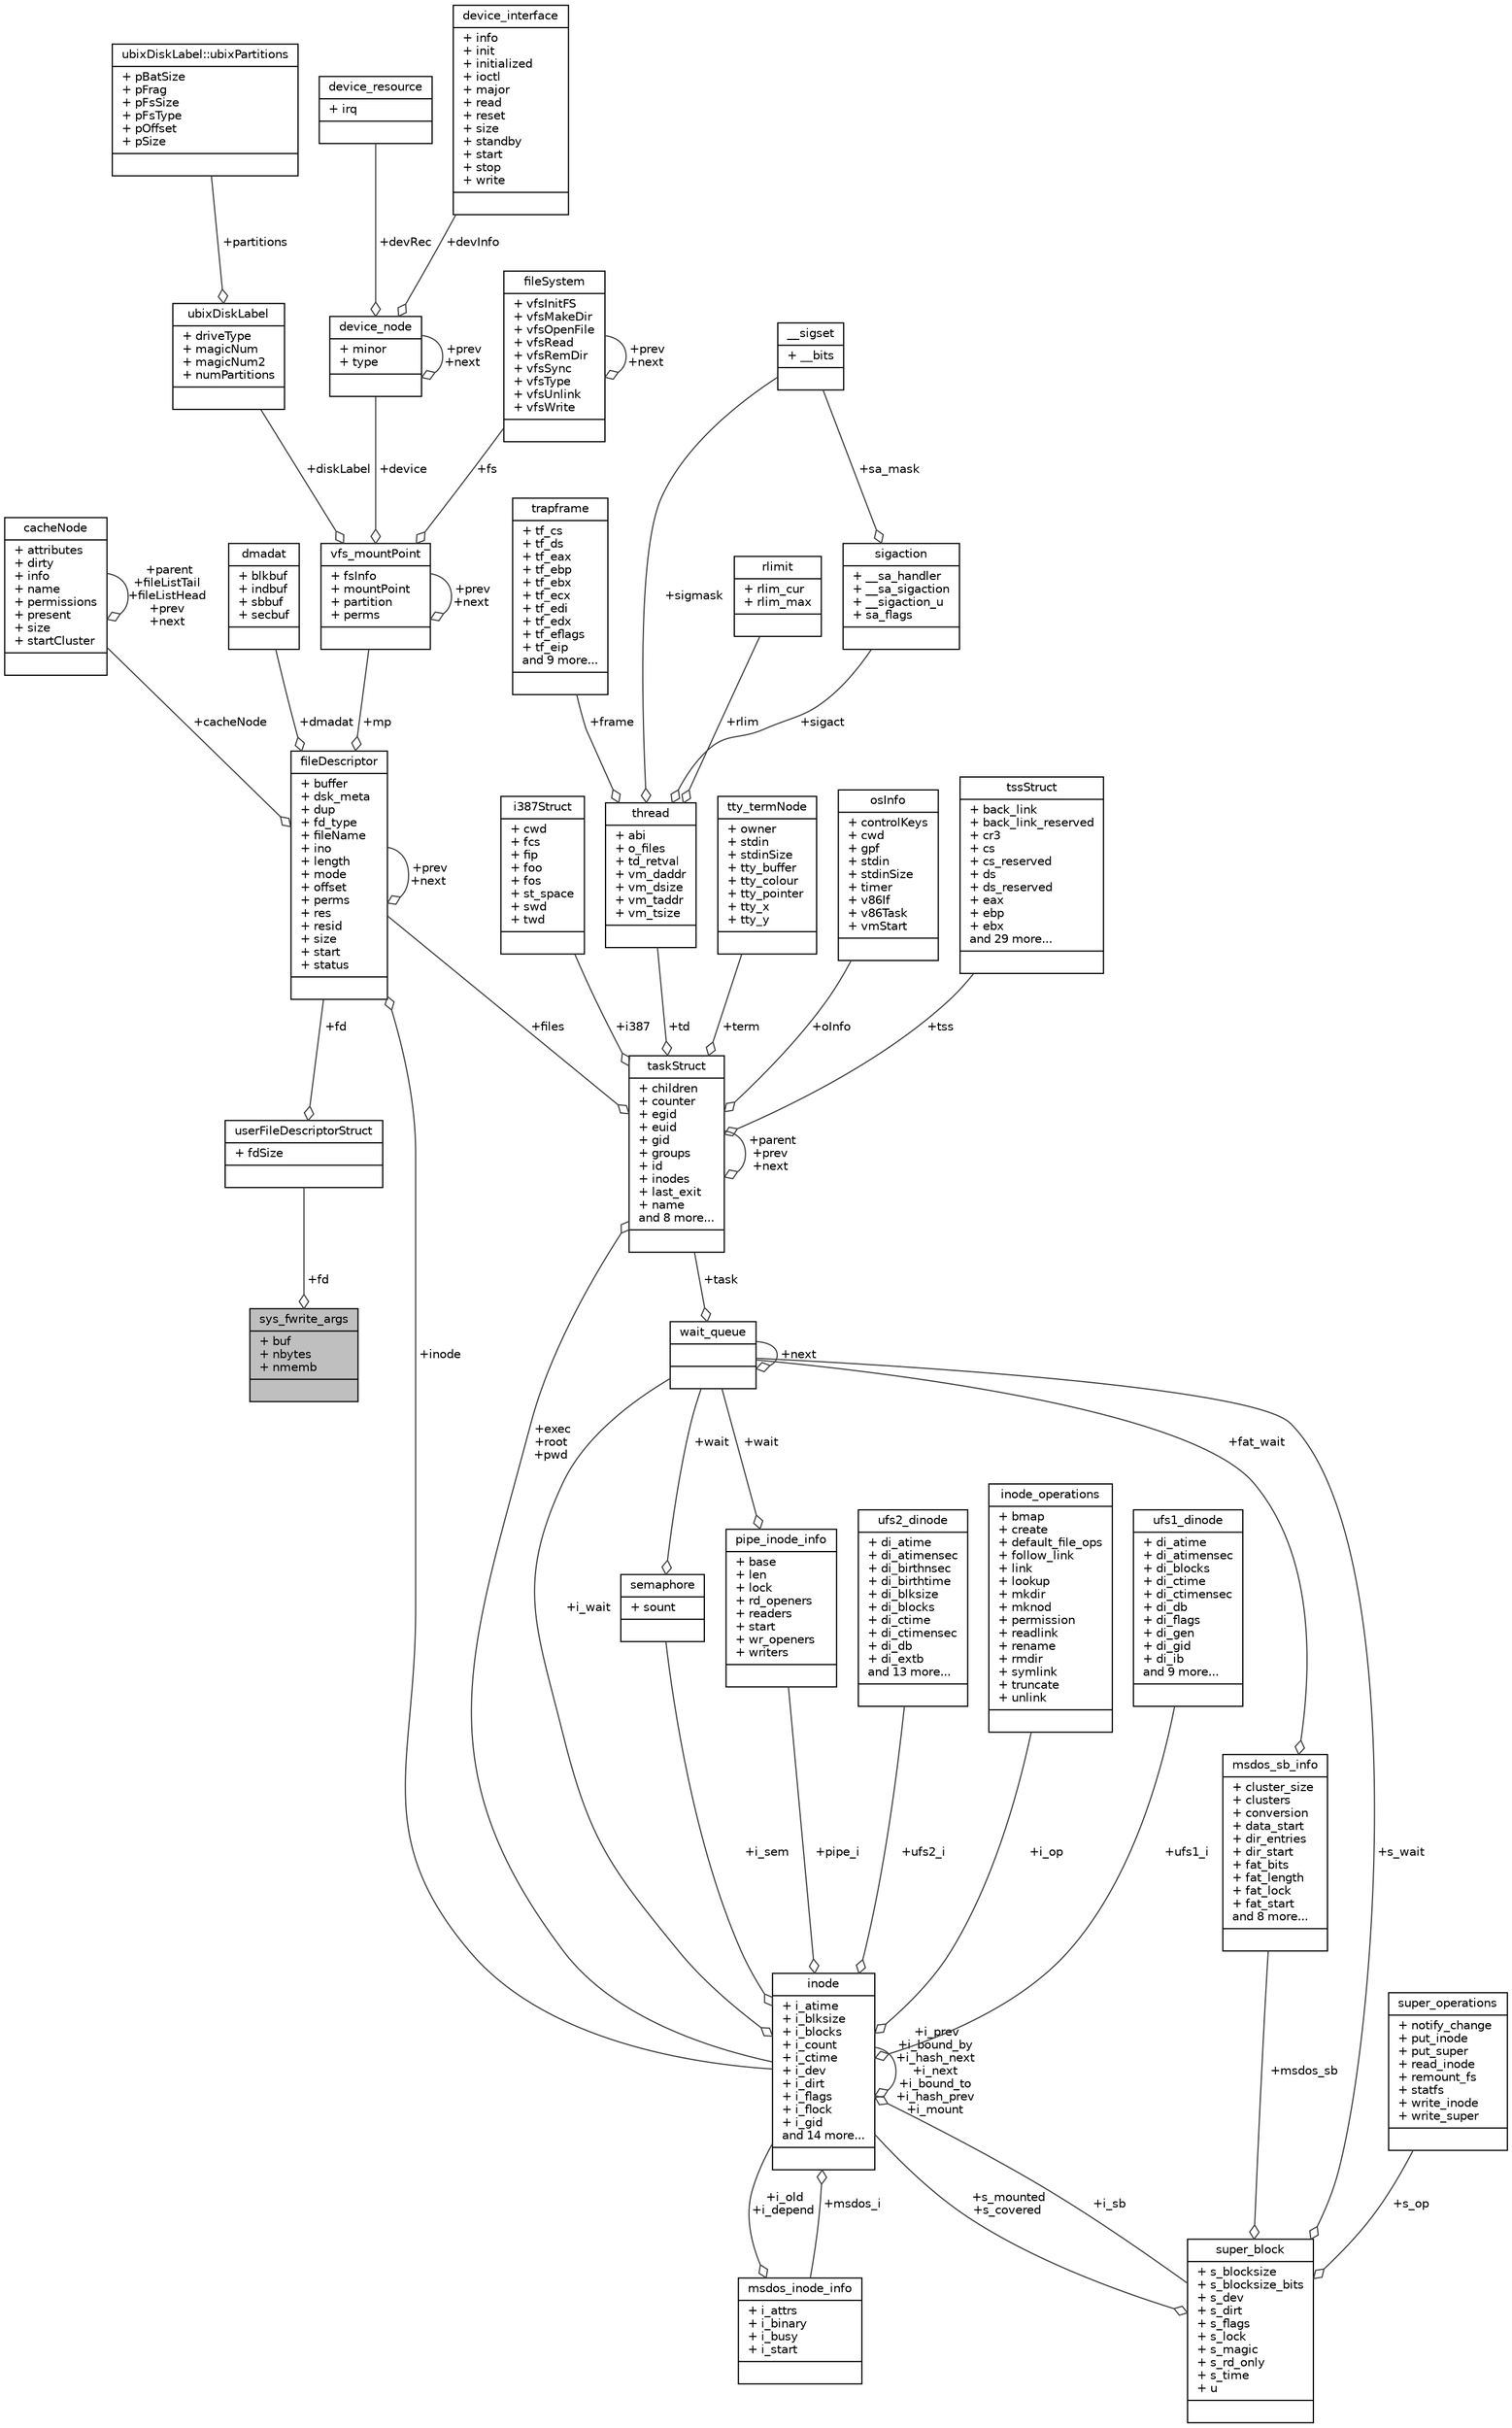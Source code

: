 digraph "sys_fwrite_args"
{
 // LATEX_PDF_SIZE
  edge [fontname="Helvetica",fontsize="10",labelfontname="Helvetica",labelfontsize="10"];
  node [fontname="Helvetica",fontsize="10",shape=record];
  Node1 [label="{sys_fwrite_args\n|+ buf\l+ nbytes\l+ nmemb\l|}",height=0.2,width=0.4,color="black", fillcolor="grey75", style="filled", fontcolor="black",tooltip=" "];
  Node2 -> Node1 [color="grey25",fontsize="10",style="solid",label=" +fd" ,arrowhead="odiamond",fontname="Helvetica"];
  Node2 [label="{userFileDescriptorStruct\n|+ fdSize\l|}",height=0.2,width=0.4,color="black", fillcolor="white", style="filled",URL="$structuserFileDescriptorStruct.html",tooltip=" "];
  Node3 -> Node2 [color="grey25",fontsize="10",style="solid",label=" +fd" ,arrowhead="odiamond",fontname="Helvetica"];
  Node3 [label="{fileDescriptor\n|+ buffer\l+ dsk_meta\l+ dup\l+ fd_type\l+ fileName\l+ ino\l+ length\l+ mode\l+ offset\l+ perms\l+ res\l+ resid\l+ size\l+ start\l+ status\l|}",height=0.2,width=0.4,color="black", fillcolor="white", style="filled",URL="$structfileDescriptor.html",tooltip=" "];
  Node4 -> Node3 [color="grey25",fontsize="10",style="solid",label=" +inode" ,arrowhead="odiamond",fontname="Helvetica"];
  Node4 [label="{inode\n|+ i_atime\l+ i_blksize\l+ i_blocks\l+ i_count\l+ i_ctime\l+ i_dev\l+ i_dirt\l+ i_flags\l+ i_flock\l+ i_gid\land 14 more...\l|}",height=0.2,width=0.4,color="black", fillcolor="white", style="filled",URL="$structinode.html",tooltip=" "];
  Node5 -> Node4 [color="grey25",fontsize="10",style="solid",label=" +msdos_i" ,arrowhead="odiamond",fontname="Helvetica"];
  Node5 [label="{msdos_inode_info\n|+ i_attrs\l+ i_binary\l+ i_busy\l+ i_start\l|}",height=0.2,width=0.4,color="black", fillcolor="white", style="filled",URL="$structmsdos__inode__info.html",tooltip=" "];
  Node4 -> Node5 [color="grey25",fontsize="10",style="solid",label=" +i_old\n+i_depend" ,arrowhead="odiamond",fontname="Helvetica"];
  Node6 -> Node4 [color="grey25",fontsize="10",style="solid",label=" +i_sb" ,arrowhead="odiamond",fontname="Helvetica"];
  Node6 [label="{super_block\n|+ s_blocksize\l+ s_blocksize_bits\l+ s_dev\l+ s_dirt\l+ s_flags\l+ s_lock\l+ s_magic\l+ s_rd_only\l+ s_time\l+ u\l|}",height=0.2,width=0.4,color="black", fillcolor="white", style="filled",URL="$structsuper__block.html",tooltip=" "];
  Node7 -> Node6 [color="grey25",fontsize="10",style="solid",label=" +msdos_sb" ,arrowhead="odiamond",fontname="Helvetica"];
  Node7 [label="{msdos_sb_info\n|+ cluster_size\l+ clusters\l+ conversion\l+ data_start\l+ dir_entries\l+ dir_start\l+ fat_bits\l+ fat_length\l+ fat_lock\l+ fat_start\land 8 more...\l|}",height=0.2,width=0.4,color="black", fillcolor="white", style="filled",URL="$structmsdos__sb__info.html",tooltip=" "];
  Node8 -> Node7 [color="grey25",fontsize="10",style="solid",label=" +fat_wait" ,arrowhead="odiamond",fontname="Helvetica"];
  Node8 [label="{wait_queue\n||}",height=0.2,width=0.4,color="black", fillcolor="white", style="filled",URL="$structwait__queue.html",tooltip=" "];
  Node9 -> Node8 [color="grey25",fontsize="10",style="solid",label=" +task" ,arrowhead="odiamond",fontname="Helvetica"];
  Node9 [label="{taskStruct\n|+ children\l+ counter\l+ egid\l+ euid\l+ gid\l+ groups\l+ id\l+ inodes\l+ last_exit\l+ name\land 8 more...\l|}",height=0.2,width=0.4,color="black", fillcolor="white", style="filled",URL="$structtaskStruct.html",tooltip=" "];
  Node4 -> Node9 [color="grey25",fontsize="10",style="solid",label=" +exec\n+root\n+pwd" ,arrowhead="odiamond",fontname="Helvetica"];
  Node9 -> Node9 [color="grey25",fontsize="10",style="solid",label=" +parent\n+prev\n+next" ,arrowhead="odiamond",fontname="Helvetica"];
  Node10 -> Node9 [color="grey25",fontsize="10",style="solid",label=" +i387" ,arrowhead="odiamond",fontname="Helvetica"];
  Node10 [label="{i387Struct\n|+ cwd\l+ fcs\l+ fip\l+ foo\l+ fos\l+ st_space\l+ swd\l+ twd\l|}",height=0.2,width=0.4,color="black", fillcolor="white", style="filled",URL="$structi387Struct.html",tooltip=" "];
  Node11 -> Node9 [color="grey25",fontsize="10",style="solid",label=" +td" ,arrowhead="odiamond",fontname="Helvetica"];
  Node11 [label="{thread\n|+ abi\l+ o_files\l+ td_retval\l+ vm_daddr\l+ vm_dsize\l+ vm_taddr\l+ vm_tsize\l|}",height=0.2,width=0.4,color="black", fillcolor="white", style="filled",URL="$structthread.html",tooltip=" "];
  Node12 -> Node11 [color="grey25",fontsize="10",style="solid",label=" +frame" ,arrowhead="odiamond",fontname="Helvetica"];
  Node12 [label="{trapframe\n|+ tf_cs\l+ tf_ds\l+ tf_eax\l+ tf_ebp\l+ tf_ebx\l+ tf_ecx\l+ tf_edi\l+ tf_edx\l+ tf_eflags\l+ tf_eip\land 9 more...\l|}",height=0.2,width=0.4,color="black", fillcolor="white", style="filled",URL="$structtrapframe.html",tooltip=" "];
  Node13 -> Node11 [color="grey25",fontsize="10",style="solid",label=" +sigmask" ,arrowhead="odiamond",fontname="Helvetica"];
  Node13 [label="{__sigset\n|+ __bits\l|}",height=0.2,width=0.4,color="black", fillcolor="white", style="filled",URL="$struct____sigset.html",tooltip=" "];
  Node14 -> Node11 [color="grey25",fontsize="10",style="solid",label=" +rlim" ,arrowhead="odiamond",fontname="Helvetica"];
  Node14 [label="{rlimit\n|+ rlim_cur\l+ rlim_max\l|}",height=0.2,width=0.4,color="black", fillcolor="white", style="filled",URL="$structrlimit.html",tooltip=" "];
  Node15 -> Node11 [color="grey25",fontsize="10",style="solid",label=" +sigact" ,arrowhead="odiamond",fontname="Helvetica"];
  Node15 [label="{sigaction\n|+ __sa_handler\l+ __sa_sigaction\l+ __sigaction_u\l+ sa_flags\l|}",height=0.2,width=0.4,color="black", fillcolor="white", style="filled",URL="$structsigaction.html",tooltip=" "];
  Node13 -> Node15 [color="grey25",fontsize="10",style="solid",label=" +sa_mask" ,arrowhead="odiamond",fontname="Helvetica"];
  Node3 -> Node9 [color="grey25",fontsize="10",style="solid",label=" +files" ,arrowhead="odiamond",fontname="Helvetica"];
  Node16 -> Node9 [color="grey25",fontsize="10",style="solid",label=" +term" ,arrowhead="odiamond",fontname="Helvetica"];
  Node16 [label="{tty_termNode\n|+ owner\l+ stdin\l+ stdinSize\l+ tty_buffer\l+ tty_colour\l+ tty_pointer\l+ tty_x\l+ tty_y\l|}",height=0.2,width=0.4,color="black", fillcolor="white", style="filled",URL="$structtty__termNode.html",tooltip=" "];
  Node17 -> Node9 [color="grey25",fontsize="10",style="solid",label=" +oInfo" ,arrowhead="odiamond",fontname="Helvetica"];
  Node17 [label="{osInfo\n|+ controlKeys\l+ cwd\l+ gpf\l+ stdin\l+ stdinSize\l+ timer\l+ v86If\l+ v86Task\l+ vmStart\l|}",height=0.2,width=0.4,color="black", fillcolor="white", style="filled",URL="$structosInfo.html",tooltip=" "];
  Node18 -> Node9 [color="grey25",fontsize="10",style="solid",label=" +tss" ,arrowhead="odiamond",fontname="Helvetica"];
  Node18 [label="{tssStruct\n|+ back_link\l+ back_link_reserved\l+ cr3\l+ cs\l+ cs_reserved\l+ ds\l+ ds_reserved\l+ eax\l+ ebp\l+ ebx\land 29 more...\l|}",height=0.2,width=0.4,color="black", fillcolor="white", style="filled",URL="$structtssStruct.html",tooltip=" "];
  Node8 -> Node8 [color="grey25",fontsize="10",style="solid",label=" +next" ,arrowhead="odiamond",fontname="Helvetica"];
  Node4 -> Node6 [color="grey25",fontsize="10",style="solid",label=" +s_mounted\n+s_covered" ,arrowhead="odiamond",fontname="Helvetica"];
  Node8 -> Node6 [color="grey25",fontsize="10",style="solid",label=" +s_wait" ,arrowhead="odiamond",fontname="Helvetica"];
  Node19 -> Node6 [color="grey25",fontsize="10",style="solid",label=" +s_op" ,arrowhead="odiamond",fontname="Helvetica"];
  Node19 [label="{super_operations\n|+ notify_change\l+ put_inode\l+ put_super\l+ read_inode\l+ remount_fs\l+ statfs\l+ write_inode\l+ write_super\l|}",height=0.2,width=0.4,color="black", fillcolor="white", style="filled",URL="$structsuper__operations.html",tooltip=" "];
  Node4 -> Node4 [color="grey25",fontsize="10",style="solid",label=" +i_prev\n+i_bound_by\n+i_hash_next\n+i_next\n+i_bound_to\n+i_hash_prev\n+i_mount" ,arrowhead="odiamond",fontname="Helvetica"];
  Node20 -> Node4 [color="grey25",fontsize="10",style="solid",label=" +i_sem" ,arrowhead="odiamond",fontname="Helvetica"];
  Node20 [label="{semaphore\n|+ sount\l|}",height=0.2,width=0.4,color="black", fillcolor="white", style="filled",URL="$structsemaphore.html",tooltip=" "];
  Node8 -> Node20 [color="grey25",fontsize="10",style="solid",label=" +wait" ,arrowhead="odiamond",fontname="Helvetica"];
  Node21 -> Node4 [color="grey25",fontsize="10",style="solid",label=" +pipe_i" ,arrowhead="odiamond",fontname="Helvetica"];
  Node21 [label="{pipe_inode_info\n|+ base\l+ len\l+ lock\l+ rd_openers\l+ readers\l+ start\l+ wr_openers\l+ writers\l|}",height=0.2,width=0.4,color="black", fillcolor="white", style="filled",URL="$structpipe__inode__info.html",tooltip=" "];
  Node8 -> Node21 [color="grey25",fontsize="10",style="solid",label=" +wait" ,arrowhead="odiamond",fontname="Helvetica"];
  Node22 -> Node4 [color="grey25",fontsize="10",style="solid",label=" +ufs2_i" ,arrowhead="odiamond",fontname="Helvetica"];
  Node22 [label="{ufs2_dinode\n|+ di_atime\l+ di_atimensec\l+ di_birthnsec\l+ di_birthtime\l+ di_blksize\l+ di_blocks\l+ di_ctime\l+ di_ctimensec\l+ di_db\l+ di_extb\land 13 more...\l|}",height=0.2,width=0.4,color="black", fillcolor="white", style="filled",URL="$structufs2__dinode.html",tooltip=" "];
  Node8 -> Node4 [color="grey25",fontsize="10",style="solid",label=" +i_wait" ,arrowhead="odiamond",fontname="Helvetica"];
  Node23 -> Node4 [color="grey25",fontsize="10",style="solid",label=" +i_op" ,arrowhead="odiamond",fontname="Helvetica"];
  Node23 [label="{inode_operations\n|+ bmap\l+ create\l+ default_file_ops\l+ follow_link\l+ link\l+ lookup\l+ mkdir\l+ mknod\l+ permission\l+ readlink\l+ rename\l+ rmdir\l+ symlink\l+ truncate\l+ unlink\l|}",height=0.2,width=0.4,color="black", fillcolor="white", style="filled",URL="$structinode__operations.html",tooltip=" "];
  Node24 -> Node4 [color="grey25",fontsize="10",style="solid",label=" +ufs1_i" ,arrowhead="odiamond",fontname="Helvetica"];
  Node24 [label="{ufs1_dinode\n|+ di_atime\l+ di_atimensec\l+ di_blocks\l+ di_ctime\l+ di_ctimensec\l+ di_db\l+ di_flags\l+ di_gen\l+ di_gid\l+ di_ib\land 9 more...\l|}",height=0.2,width=0.4,color="black", fillcolor="white", style="filled",URL="$structufs1__dinode.html",tooltip=" "];
  Node25 -> Node3 [color="grey25",fontsize="10",style="solid",label=" +cacheNode" ,arrowhead="odiamond",fontname="Helvetica"];
  Node25 [label="{cacheNode\n|+ attributes\l+ dirty\l+ info\l+ name\l+ permissions\l+ present\l+ size\l+ startCluster\l|}",height=0.2,width=0.4,color="black", fillcolor="white", style="filled",URL="$structcacheNode.html",tooltip=" "];
  Node25 -> Node25 [color="grey25",fontsize="10",style="solid",label=" +parent\n+fileListTail\n+fileListHead\n+prev\n+next" ,arrowhead="odiamond",fontname="Helvetica"];
  Node3 -> Node3 [color="grey25",fontsize="10",style="solid",label=" +prev\n+next" ,arrowhead="odiamond",fontname="Helvetica"];
  Node26 -> Node3 [color="grey25",fontsize="10",style="solid",label=" +dmadat" ,arrowhead="odiamond",fontname="Helvetica"];
  Node26 [label="{dmadat\n|+ blkbuf\l+ indbuf\l+ sbbuf\l+ secbuf\l|}",height=0.2,width=0.4,color="black", fillcolor="white", style="filled",URL="$structdmadat.html",tooltip=" "];
  Node27 -> Node3 [color="grey25",fontsize="10",style="solid",label=" +mp" ,arrowhead="odiamond",fontname="Helvetica"];
  Node27 [label="{vfs_mountPoint\n|+ fsInfo\l+ mountPoint\l+ partition\l+ perms\l|}",height=0.2,width=0.4,color="black", fillcolor="white", style="filled",URL="$structvfs__mountPoint.html",tooltip=" "];
  Node28 -> Node27 [color="grey25",fontsize="10",style="solid",label=" +diskLabel" ,arrowhead="odiamond",fontname="Helvetica"];
  Node28 [label="{ubixDiskLabel\n|+ driveType\l+ magicNum\l+ magicNum2\l+ numPartitions\l|}",height=0.2,width=0.4,color="black", fillcolor="white", style="filled",URL="$structubixDiskLabel.html",tooltip=" "];
  Node29 -> Node28 [color="grey25",fontsize="10",style="solid",label=" +partitions" ,arrowhead="odiamond",fontname="Helvetica"];
  Node29 [label="{ubixDiskLabel::ubixPartitions\n|+ pBatSize\l+ pFrag\l+ pFsSize\l+ pFsType\l+ pOffset\l+ pSize\l|}",height=0.2,width=0.4,color="black", fillcolor="white", style="filled",URL="$structubixDiskLabel_1_1ubixPartitions.html",tooltip=" "];
  Node30 -> Node27 [color="grey25",fontsize="10",style="solid",label=" +device" ,arrowhead="odiamond",fontname="Helvetica"];
  Node30 [label="{device_node\n|+ minor\l+ type\l|}",height=0.2,width=0.4,color="black", fillcolor="white", style="filled",URL="$structdevice__node.html",tooltip=" "];
  Node31 -> Node30 [color="grey25",fontsize="10",style="solid",label=" +devRec" ,arrowhead="odiamond",fontname="Helvetica"];
  Node31 [label="{device_resource\n|+ irq\l|}",height=0.2,width=0.4,color="black", fillcolor="white", style="filled",URL="$structdevice__resource.html",tooltip=" "];
  Node32 -> Node30 [color="grey25",fontsize="10",style="solid",label=" +devInfo" ,arrowhead="odiamond",fontname="Helvetica"];
  Node32 [label="{device_interface\n|+ info\l+ init\l+ initialized\l+ ioctl\l+ major\l+ read\l+ reset\l+ size\l+ standby\l+ start\l+ stop\l+ write\l|}",height=0.2,width=0.4,color="black", fillcolor="white", style="filled",URL="$structdevice__interface.html",tooltip=" "];
  Node30 -> Node30 [color="grey25",fontsize="10",style="solid",label=" +prev\n+next" ,arrowhead="odiamond",fontname="Helvetica"];
  Node33 -> Node27 [color="grey25",fontsize="10",style="solid",label=" +fs" ,arrowhead="odiamond",fontname="Helvetica"];
  Node33 [label="{fileSystem\n|+ vfsInitFS\l+ vfsMakeDir\l+ vfsOpenFile\l+ vfsRead\l+ vfsRemDir\l+ vfsSync\l+ vfsType\l+ vfsUnlink\l+ vfsWrite\l|}",height=0.2,width=0.4,color="black", fillcolor="white", style="filled",URL="$structfileSystem.html",tooltip="filesSystem Structure"];
  Node33 -> Node33 [color="grey25",fontsize="10",style="solid",label=" +prev\n+next" ,arrowhead="odiamond",fontname="Helvetica"];
  Node27 -> Node27 [color="grey25",fontsize="10",style="solid",label=" +prev\n+next" ,arrowhead="odiamond",fontname="Helvetica"];
}
